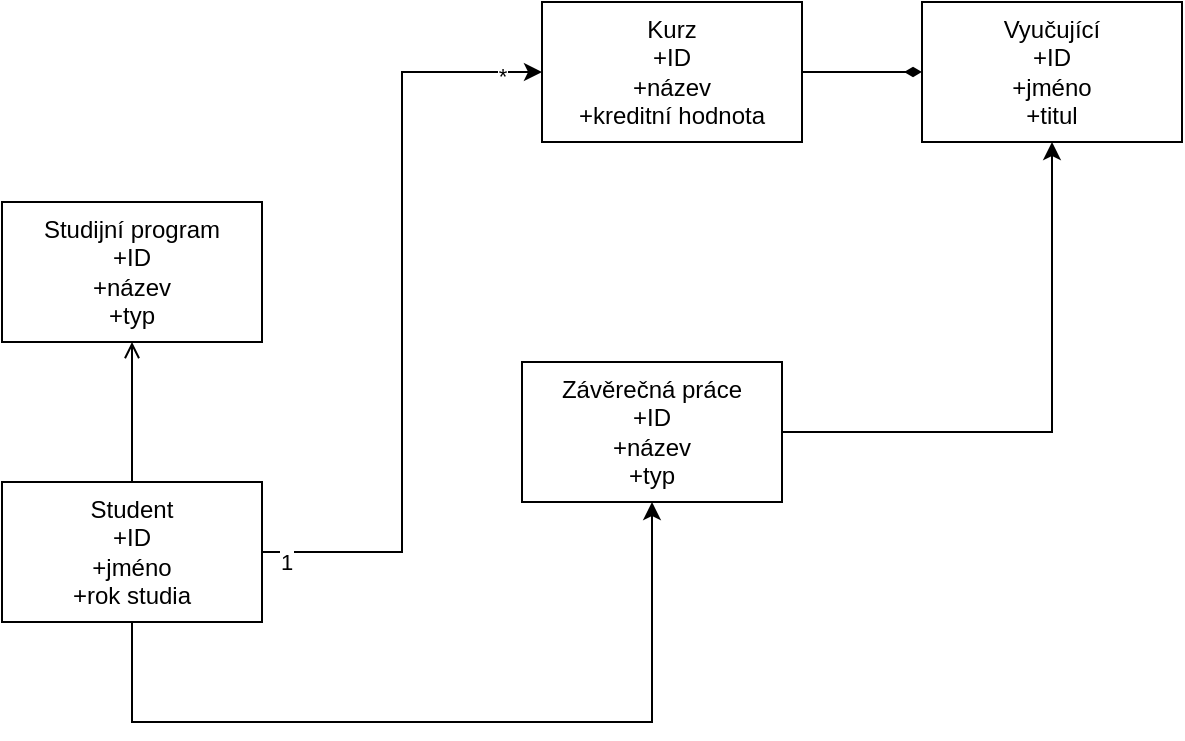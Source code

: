 <mxfile version="24.7.17">
  <diagram name="Page-1" id="53iRr432oOkNdnW94gbv">
    <mxGraphModel dx="1434" dy="835" grid="1" gridSize="10" guides="1" tooltips="1" connect="1" arrows="1" fold="1" page="1" pageScale="1" pageWidth="850" pageHeight="1100" math="0" shadow="0">
      <root>
        <mxCell id="0" />
        <mxCell id="1" parent="0" />
        <mxCell id="XHznnMzQOutidrIjD-D7-6" style="edgeStyle=orthogonalEdgeStyle;rounded=0;orthogonalLoop=1;jettySize=auto;html=1;entryX=0.5;entryY=1;entryDx=0;entryDy=0;endArrow=open;endFill=0;" edge="1" parent="1" source="XHznnMzQOutidrIjD-D7-1" target="XHznnMzQOutidrIjD-D7-4">
          <mxGeometry relative="1" as="geometry" />
        </mxCell>
        <mxCell id="XHznnMzQOutidrIjD-D7-7" style="edgeStyle=orthogonalEdgeStyle;rounded=0;orthogonalLoop=1;jettySize=auto;html=1;entryX=0;entryY=0.5;entryDx=0;entryDy=0;" edge="1" parent="1" source="XHznnMzQOutidrIjD-D7-1" target="XHznnMzQOutidrIjD-D7-3">
          <mxGeometry relative="1" as="geometry" />
        </mxCell>
        <mxCell id="XHznnMzQOutidrIjD-D7-8" value="1" style="edgeLabel;html=1;align=center;verticalAlign=middle;resizable=0;points=[];" vertex="1" connectable="0" parent="XHznnMzQOutidrIjD-D7-7">
          <mxGeometry x="-0.937" y="4" relative="1" as="geometry">
            <mxPoint y="9" as="offset" />
          </mxGeometry>
        </mxCell>
        <mxCell id="XHznnMzQOutidrIjD-D7-9" value="*" style="edgeLabel;html=1;align=center;verticalAlign=middle;resizable=0;points=[];" vertex="1" connectable="0" parent="XHznnMzQOutidrIjD-D7-7">
          <mxGeometry x="0.895" y="-2" relative="1" as="geometry">
            <mxPoint as="offset" />
          </mxGeometry>
        </mxCell>
        <mxCell id="XHznnMzQOutidrIjD-D7-13" style="edgeStyle=orthogonalEdgeStyle;rounded=0;orthogonalLoop=1;jettySize=auto;html=1;entryX=0.5;entryY=1;entryDx=0;entryDy=0;" edge="1" parent="1" source="XHznnMzQOutidrIjD-D7-1" target="XHznnMzQOutidrIjD-D7-5">
          <mxGeometry relative="1" as="geometry">
            <Array as="points">
              <mxPoint x="125" y="430" />
              <mxPoint x="385" y="430" />
            </Array>
          </mxGeometry>
        </mxCell>
        <mxCell id="XHznnMzQOutidrIjD-D7-1" value="Student&lt;div&gt;+ID&lt;/div&gt;&lt;div&gt;+jméno&lt;/div&gt;&lt;div&gt;+rok studia&lt;/div&gt;" style="rounded=0;whiteSpace=wrap;html=1;" vertex="1" parent="1">
          <mxGeometry x="60" y="310" width="130" height="70" as="geometry" />
        </mxCell>
        <mxCell id="XHznnMzQOutidrIjD-D7-2" value="Vyučující&lt;div&gt;+ID&lt;/div&gt;&lt;div&gt;+jméno&lt;/div&gt;&lt;div&gt;+titul&lt;/div&gt;" style="rounded=0;whiteSpace=wrap;html=1;" vertex="1" parent="1">
          <mxGeometry x="520" y="70" width="130" height="70" as="geometry" />
        </mxCell>
        <mxCell id="XHznnMzQOutidrIjD-D7-10" style="edgeStyle=orthogonalEdgeStyle;rounded=0;orthogonalLoop=1;jettySize=auto;html=1;entryX=0;entryY=0.5;entryDx=0;entryDy=0;endArrow=diamondThin;endFill=1;" edge="1" parent="1" source="XHznnMzQOutidrIjD-D7-3" target="XHznnMzQOutidrIjD-D7-2">
          <mxGeometry relative="1" as="geometry" />
        </mxCell>
        <mxCell id="XHznnMzQOutidrIjD-D7-3" value="Kurz&lt;div&gt;+ID&lt;/div&gt;&lt;div&gt;+název&lt;/div&gt;&lt;div&gt;+kreditní hodnota&lt;/div&gt;" style="rounded=0;whiteSpace=wrap;html=1;" vertex="1" parent="1">
          <mxGeometry x="330" y="70" width="130" height="70" as="geometry" />
        </mxCell>
        <mxCell id="XHznnMzQOutidrIjD-D7-4" value="Studijní program&lt;div&gt;+ID&lt;/div&gt;&lt;div&gt;+název&lt;/div&gt;&lt;div&gt;+typ&lt;/div&gt;" style="rounded=0;whiteSpace=wrap;html=1;" vertex="1" parent="1">
          <mxGeometry x="60" y="170" width="130" height="70" as="geometry" />
        </mxCell>
        <mxCell id="XHznnMzQOutidrIjD-D7-12" style="edgeStyle=orthogonalEdgeStyle;rounded=0;orthogonalLoop=1;jettySize=auto;html=1;entryX=0.5;entryY=1;entryDx=0;entryDy=0;" edge="1" parent="1" source="XHznnMzQOutidrIjD-D7-5" target="XHznnMzQOutidrIjD-D7-2">
          <mxGeometry relative="1" as="geometry" />
        </mxCell>
        <mxCell id="XHznnMzQOutidrIjD-D7-5" value="Závěrečná práce&lt;div&gt;+ID&lt;/div&gt;&lt;div&gt;+název&lt;/div&gt;&lt;div&gt;+typ&lt;/div&gt;" style="rounded=0;whiteSpace=wrap;html=1;" vertex="1" parent="1">
          <mxGeometry x="320" y="250" width="130" height="70" as="geometry" />
        </mxCell>
      </root>
    </mxGraphModel>
  </diagram>
</mxfile>
